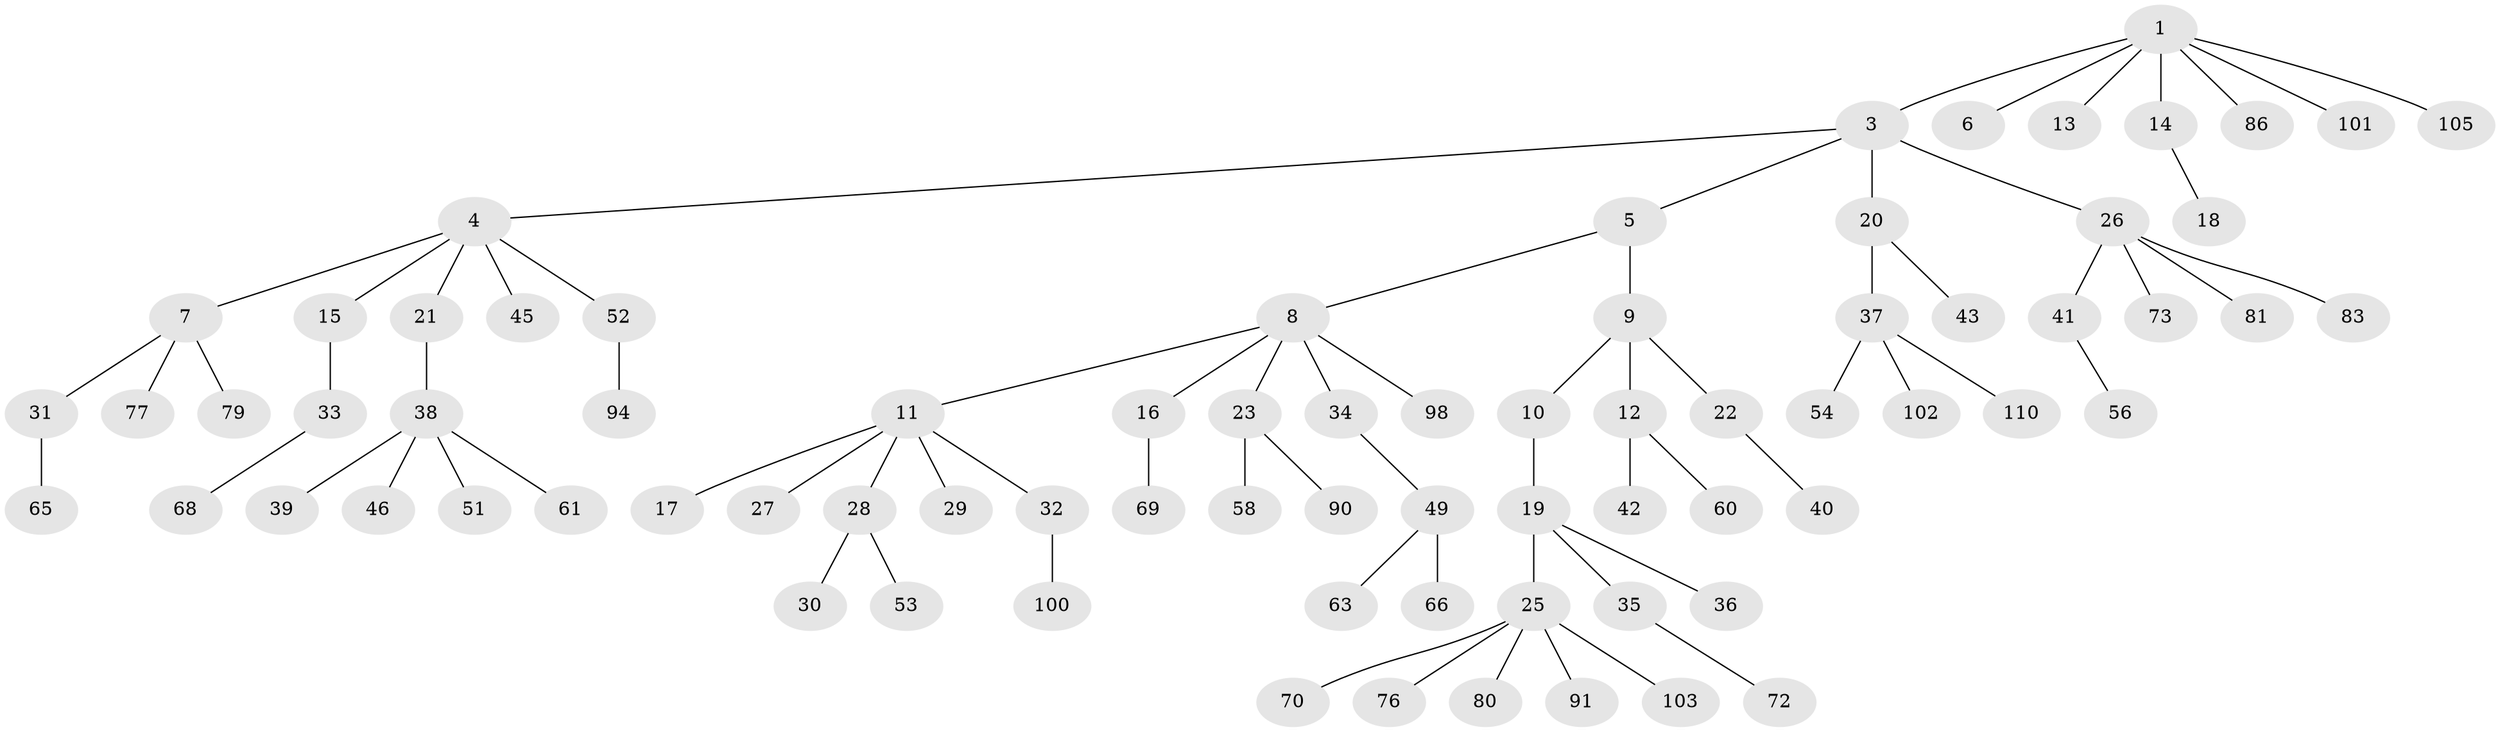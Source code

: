 // original degree distribution, {5: 0.04504504504504504, 4: 0.07207207207207207, 6: 0.04504504504504504, 1: 0.5225225225225225, 2: 0.2702702702702703, 3: 0.04504504504504504}
// Generated by graph-tools (version 1.1) at 2025/19/03/04/25 18:19:23]
// undirected, 77 vertices, 76 edges
graph export_dot {
graph [start="1"]
  node [color=gray90,style=filled];
  1 [super="+2"];
  3;
  4;
  5 [super="+82+50"];
  6;
  7;
  8;
  9;
  10;
  11;
  12;
  13;
  14;
  15;
  16;
  17 [super="+44"];
  18;
  19;
  20;
  21;
  22;
  23 [super="+24+64"];
  25;
  26;
  27;
  28;
  29 [super="+48"];
  30;
  31;
  32;
  33;
  34;
  35;
  36;
  37;
  38;
  39;
  40;
  41 [super="+47+71"];
  42 [super="+74+99+109"];
  43;
  45 [super="+95"];
  46;
  49 [super="+55+85+78+62"];
  51 [super="+57"];
  52;
  53 [super="+75"];
  54;
  56;
  58 [super="+59+108"];
  60;
  61 [super="+106"];
  63 [super="+92"];
  65 [super="+84"];
  66;
  68 [super="+88+104"];
  69 [super="+97"];
  70 [super="+89"];
  72 [super="+111"];
  73;
  76;
  77 [super="+96"];
  79;
  80;
  81;
  83;
  86;
  90;
  91;
  94;
  98;
  100;
  101;
  102;
  103;
  105;
  110;
  1 -- 3;
  1 -- 13;
  1 -- 14;
  1 -- 105;
  1 -- 101;
  1 -- 86;
  1 -- 6;
  3 -- 4;
  3 -- 5;
  3 -- 20;
  3 -- 26;
  4 -- 7;
  4 -- 15;
  4 -- 21;
  4 -- 45;
  4 -- 52;
  5 -- 8;
  5 -- 9;
  7 -- 31;
  7 -- 77;
  7 -- 79;
  8 -- 11;
  8 -- 16;
  8 -- 23;
  8 -- 34;
  8 -- 98;
  9 -- 10;
  9 -- 12;
  9 -- 22;
  10 -- 19;
  11 -- 17;
  11 -- 27;
  11 -- 28;
  11 -- 29;
  11 -- 32;
  12 -- 42;
  12 -- 60;
  14 -- 18;
  15 -- 33;
  16 -- 69;
  19 -- 25;
  19 -- 35;
  19 -- 36;
  20 -- 37;
  20 -- 43;
  21 -- 38;
  22 -- 40;
  23 -- 58;
  23 -- 90;
  25 -- 70;
  25 -- 76;
  25 -- 80;
  25 -- 91;
  25 -- 103;
  26 -- 41;
  26 -- 73;
  26 -- 81;
  26 -- 83;
  28 -- 30;
  28 -- 53;
  31 -- 65;
  32 -- 100;
  33 -- 68;
  34 -- 49;
  35 -- 72;
  37 -- 54;
  37 -- 102;
  37 -- 110;
  38 -- 39;
  38 -- 46;
  38 -- 51;
  38 -- 61;
  41 -- 56;
  49 -- 66;
  49 -- 63;
  52 -- 94;
}
